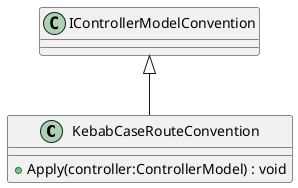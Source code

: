 @startuml
class KebabCaseRouteConvention {
    + Apply(controller:ControllerModel) : void
}
IControllerModelConvention <|-- KebabCaseRouteConvention
@enduml
